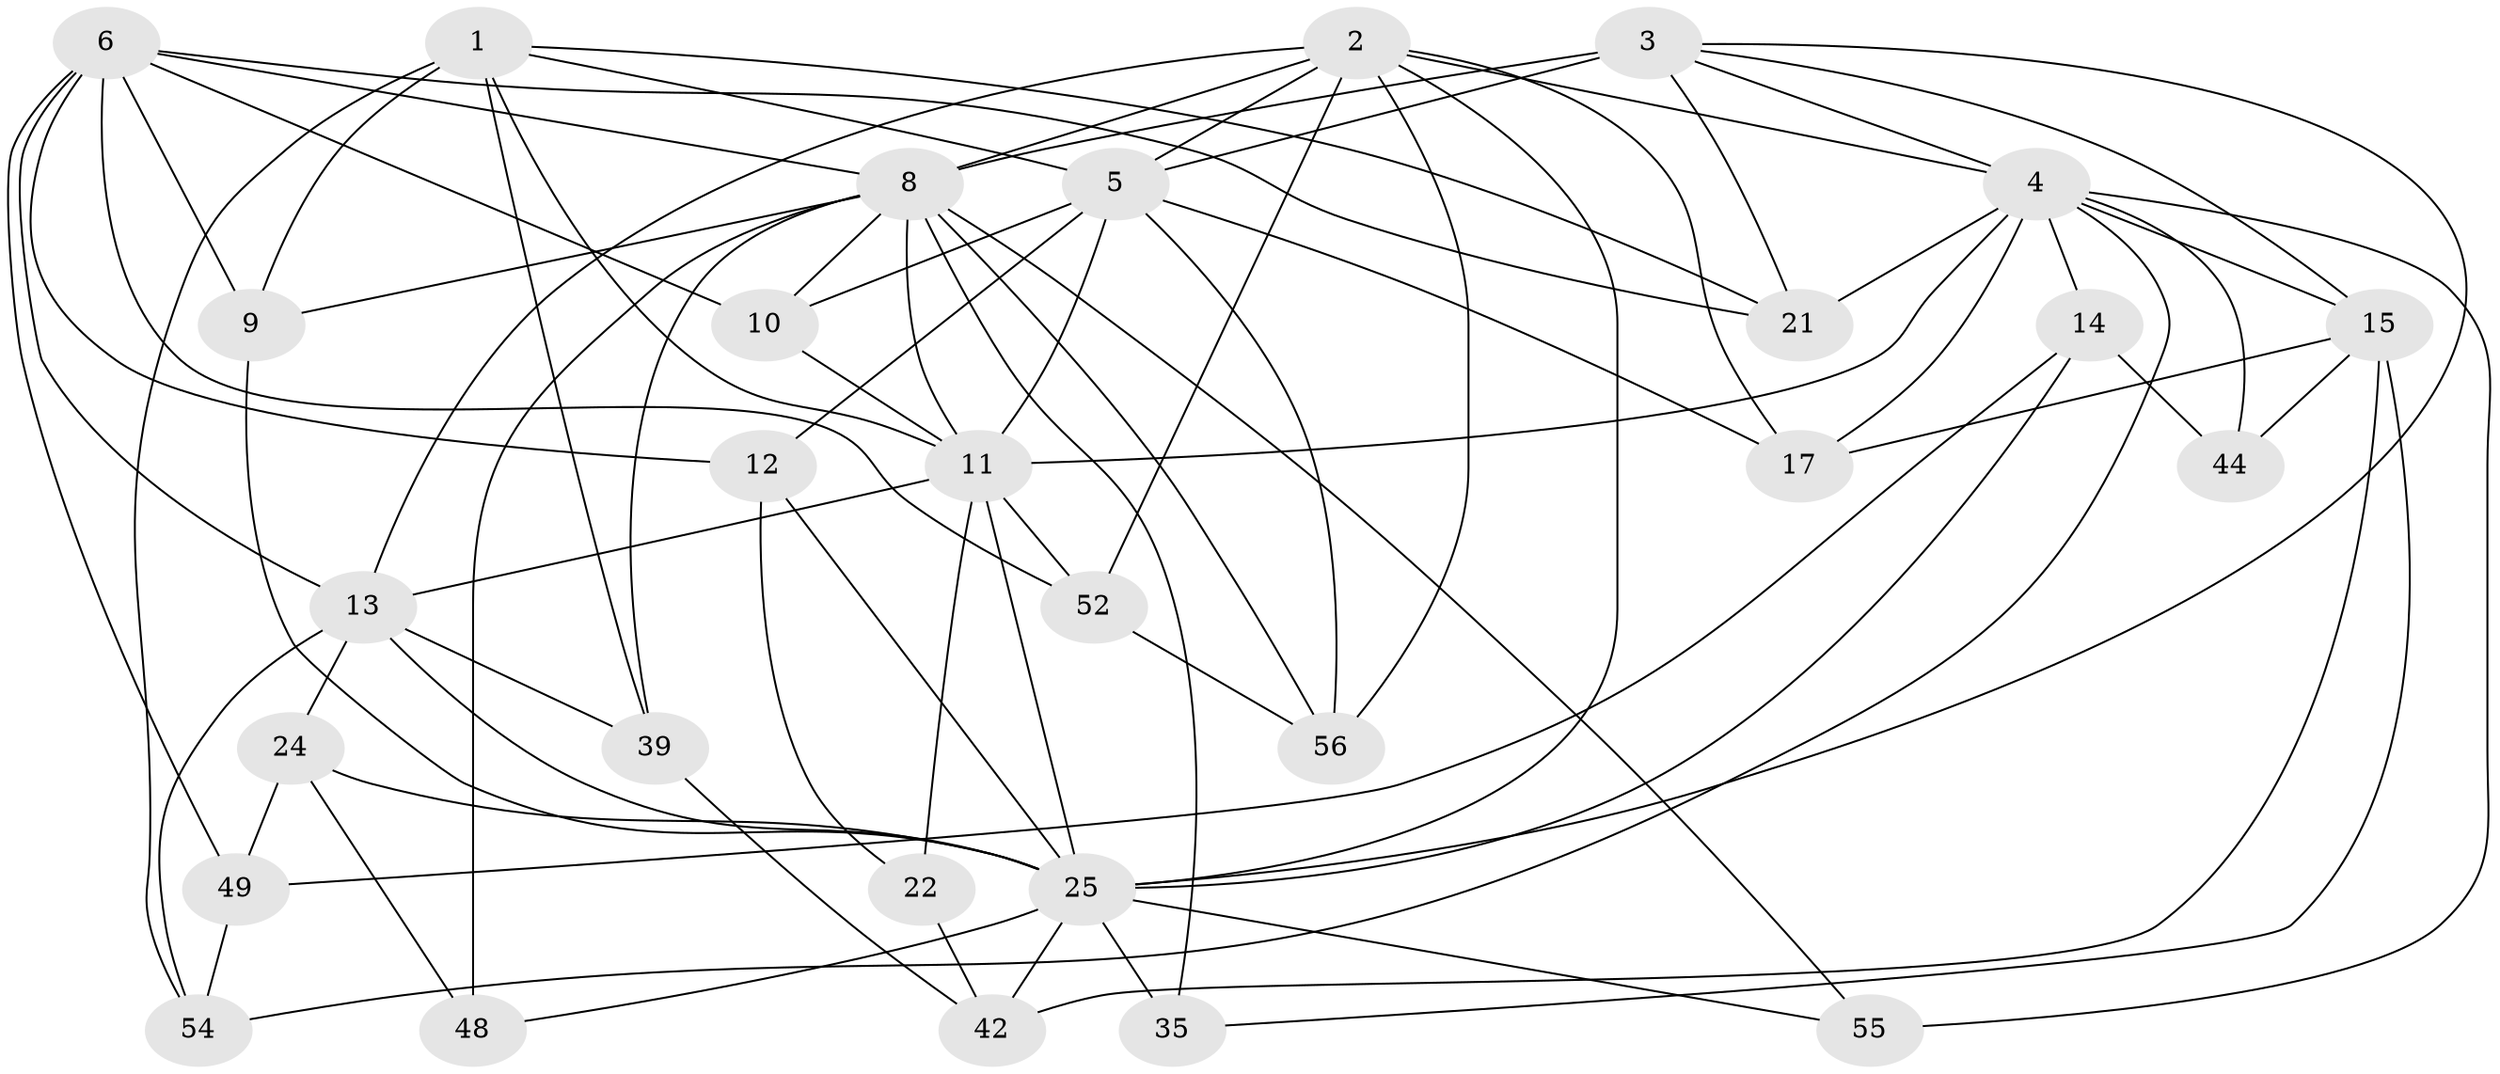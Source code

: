 // original degree distribution, {4: 1.0}
// Generated by graph-tools (version 1.1) at 2025/16/03/09/25 04:16:22]
// undirected, 29 vertices, 79 edges
graph export_dot {
graph [start="1"]
  node [color=gray90,style=filled];
  1 [super="+32"];
  2 [super="+29+40"];
  3 [super="+7"];
  4 [super="+46+16"];
  5 [super="+47+38"];
  6 [super="+34"];
  8 [super="+19"];
  9;
  10;
  11 [super="+37+26+27"];
  12;
  13 [super="+23"];
  14;
  15 [super="+53+20"];
  17;
  21;
  22;
  24;
  25 [super="+31+33"];
  35;
  39;
  42 [super="+43"];
  44;
  48;
  49;
  52;
  54;
  55;
  56;
  1 -- 39;
  1 -- 54;
  1 -- 9;
  1 -- 5;
  1 -- 11;
  1 -- 21;
  2 -- 52;
  2 -- 25;
  2 -- 8;
  2 -- 56;
  2 -- 13;
  2 -- 17;
  2 -- 4;
  2 -- 5;
  3 -- 15;
  3 -- 5;
  3 -- 21;
  3 -- 4;
  3 -- 8 [weight=3];
  3 -- 25;
  4 -- 11;
  4 -- 17;
  4 -- 14;
  4 -- 44;
  4 -- 21;
  4 -- 54;
  4 -- 55;
  4 -- 15;
  5 -- 12;
  5 -- 17;
  5 -- 10;
  5 -- 56;
  5 -- 11;
  6 -- 9;
  6 -- 52;
  6 -- 13;
  6 -- 49;
  6 -- 21;
  6 -- 10;
  6 -- 12;
  6 -- 8;
  8 -- 55;
  8 -- 11;
  8 -- 35;
  8 -- 39;
  8 -- 9;
  8 -- 10;
  8 -- 48 [weight=2];
  8 -- 56;
  9 -- 25;
  10 -- 11;
  11 -- 52;
  11 -- 22;
  11 -- 13 [weight=2];
  11 -- 25;
  12 -- 22;
  12 -- 25;
  13 -- 39;
  13 -- 54;
  13 -- 24;
  13 -- 25;
  14 -- 49;
  14 -- 44;
  14 -- 25;
  15 -- 42 [weight=2];
  15 -- 44 [weight=2];
  15 -- 35;
  15 -- 17;
  22 -- 42 [weight=2];
  24 -- 49;
  24 -- 48;
  24 -- 25;
  25 -- 35 [weight=2];
  25 -- 55 [weight=2];
  25 -- 42;
  25 -- 48;
  39 -- 42;
  49 -- 54;
  52 -- 56;
}
